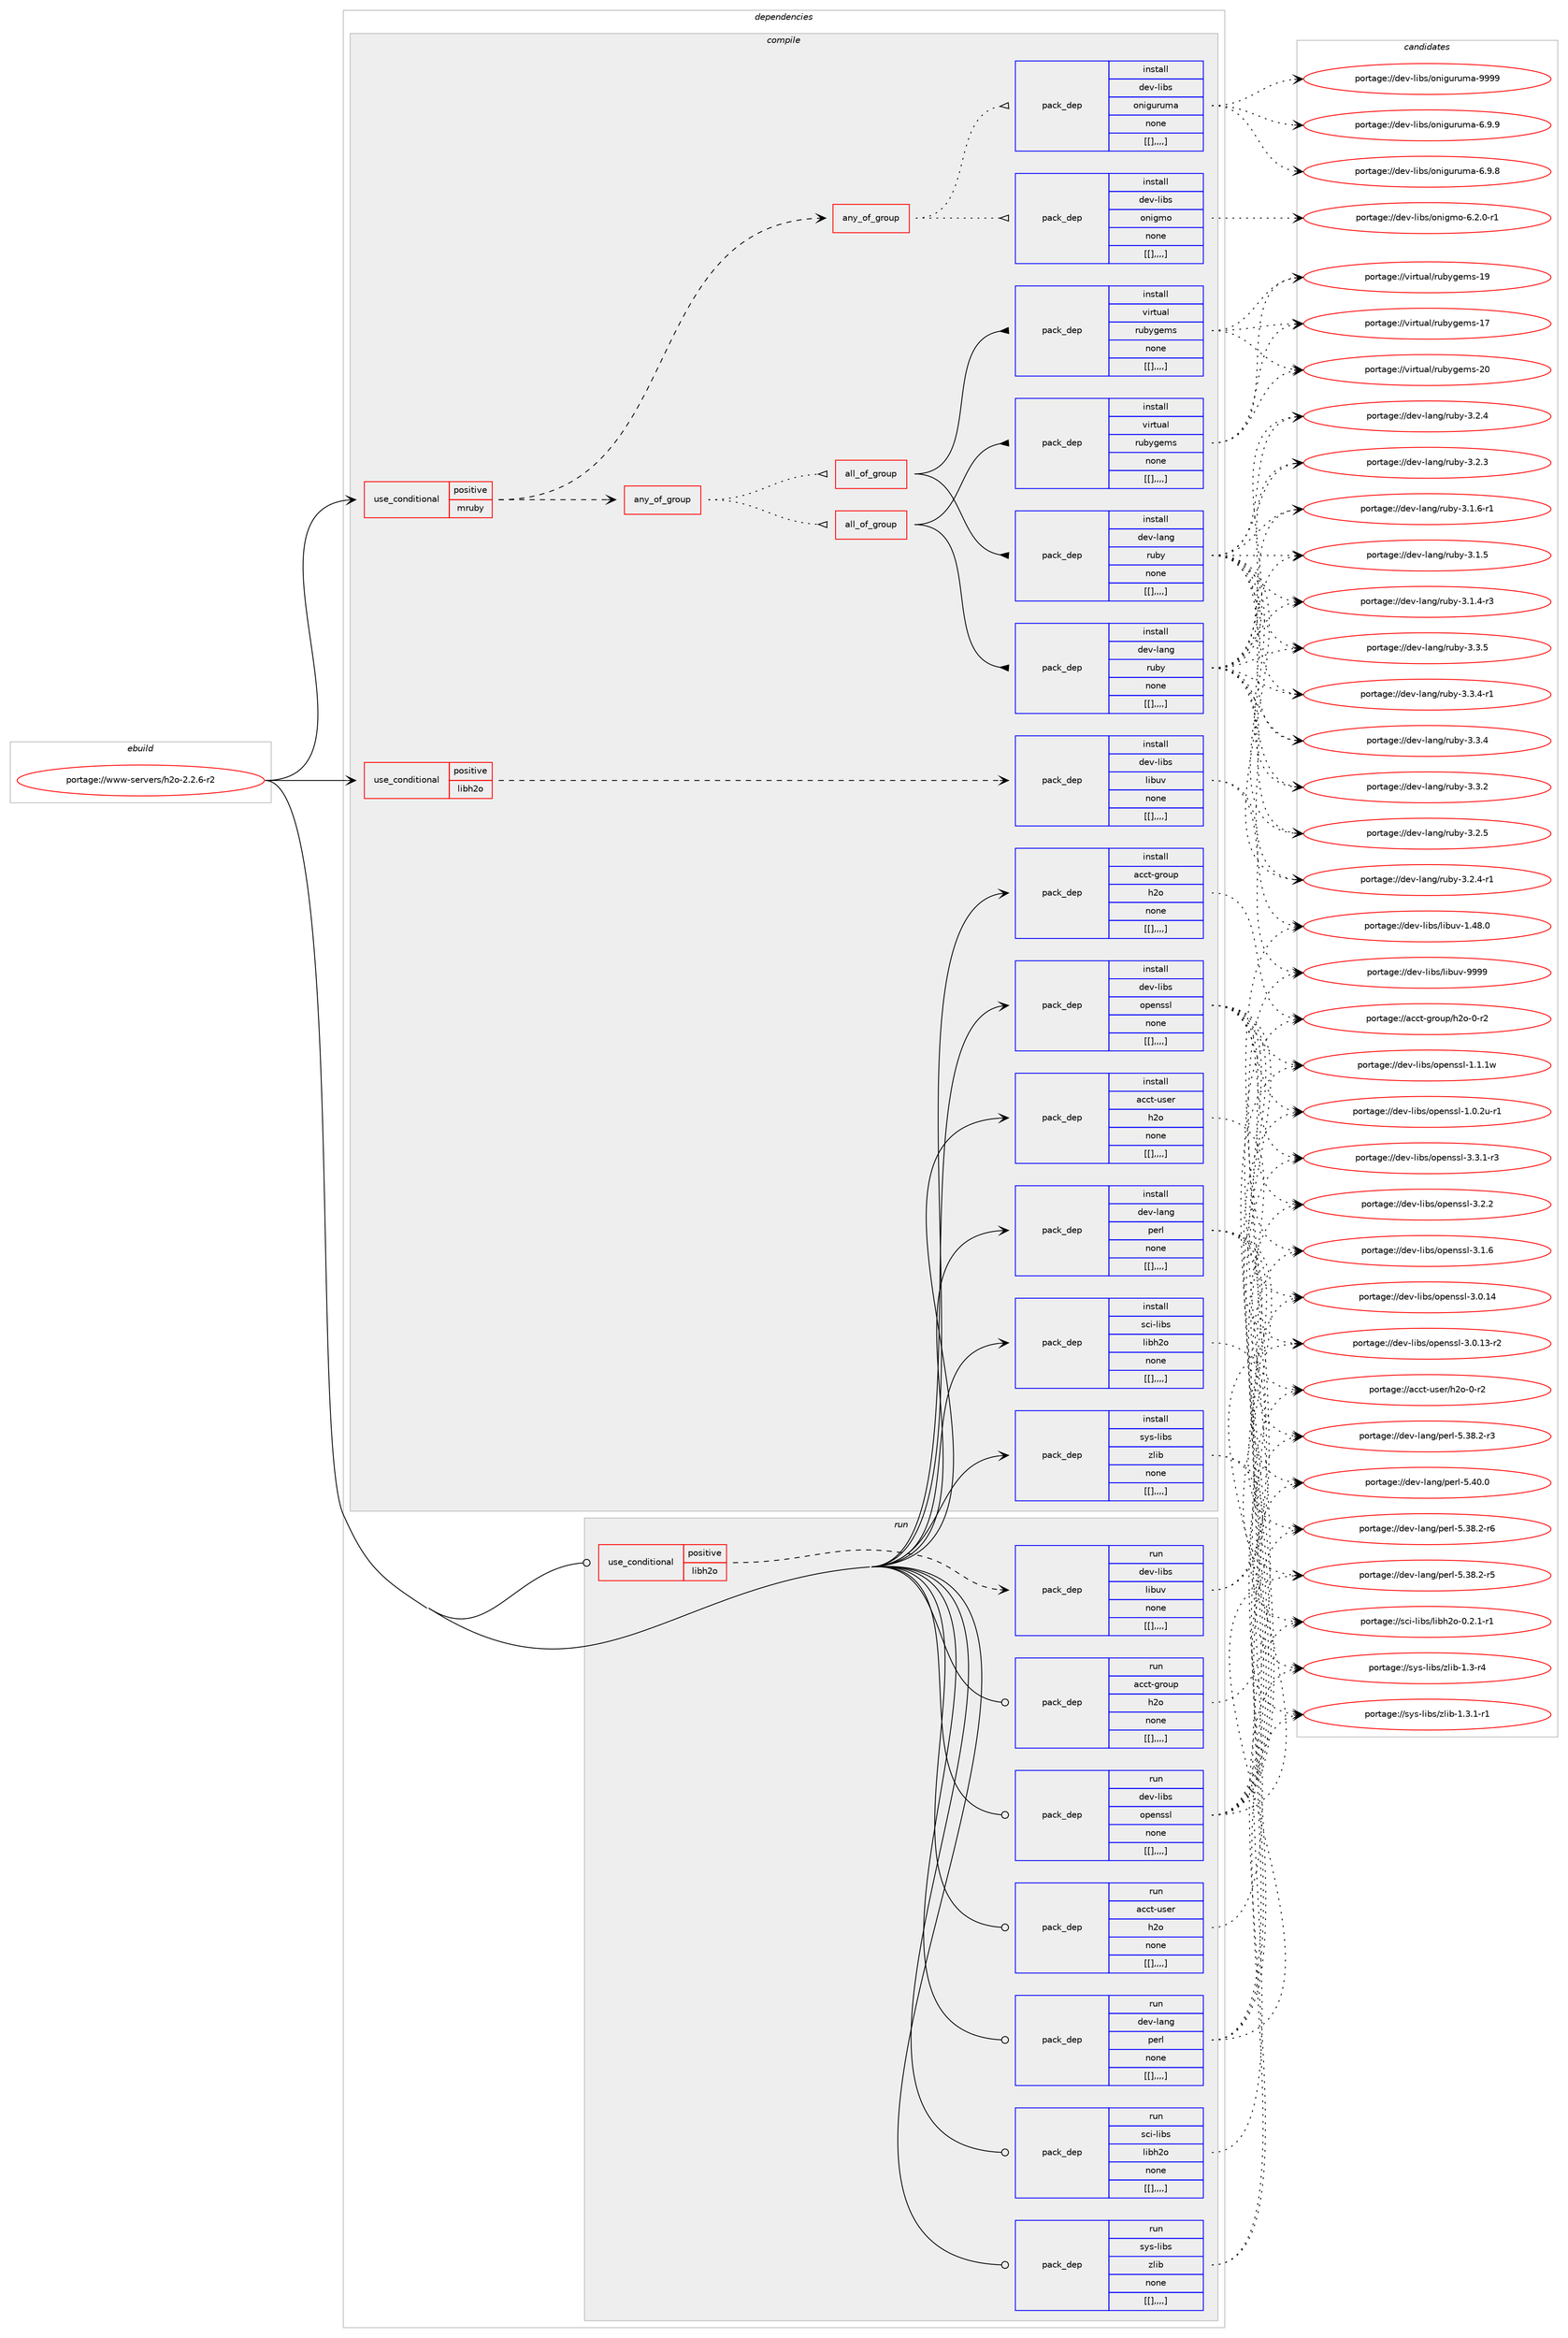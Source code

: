 digraph prolog {

# *************
# Graph options
# *************

newrank=true;
concentrate=true;
compound=true;
graph [rankdir=LR,fontname=Helvetica,fontsize=10,ranksep=1.5];#, ranksep=2.5, nodesep=0.2];
edge  [arrowhead=vee];
node  [fontname=Helvetica,fontsize=10];

# **********
# The ebuild
# **********

subgraph cluster_leftcol {
color=gray;
label=<<i>ebuild</i>>;
id [label="portage://www-servers/h2o-2.2.6-r2", color=red, width=4, href="../www-servers/h2o-2.2.6-r2.svg"];
}

# ****************
# The dependencies
# ****************

subgraph cluster_midcol {
color=gray;
label=<<i>dependencies</i>>;
subgraph cluster_compile {
fillcolor="#eeeeee";
style=filled;
label=<<i>compile</i>>;
subgraph cond125530 {
dependency471901 [label=<<TABLE BORDER="0" CELLBORDER="1" CELLSPACING="0" CELLPADDING="4"><TR><TD ROWSPAN="3" CELLPADDING="10">use_conditional</TD></TR><TR><TD>positive</TD></TR><TR><TD>libh2o</TD></TR></TABLE>>, shape=none, color=red];
subgraph pack342872 {
dependency471902 [label=<<TABLE BORDER="0" CELLBORDER="1" CELLSPACING="0" CELLPADDING="4" WIDTH="220"><TR><TD ROWSPAN="6" CELLPADDING="30">pack_dep</TD></TR><TR><TD WIDTH="110">install</TD></TR><TR><TD>dev-libs</TD></TR><TR><TD>libuv</TD></TR><TR><TD>none</TD></TR><TR><TD>[[],,,,]</TD></TR></TABLE>>, shape=none, color=blue];
}
dependency471901:e -> dependency471902:w [weight=20,style="dashed",arrowhead="vee"];
}
id:e -> dependency471901:w [weight=20,style="solid",arrowhead="vee"];
subgraph cond125531 {
dependency471903 [label=<<TABLE BORDER="0" CELLBORDER="1" CELLSPACING="0" CELLPADDING="4"><TR><TD ROWSPAN="3" CELLPADDING="10">use_conditional</TD></TR><TR><TD>positive</TD></TR><TR><TD>mruby</TD></TR></TABLE>>, shape=none, color=red];
subgraph any3279 {
dependency471904 [label=<<TABLE BORDER="0" CELLBORDER="1" CELLSPACING="0" CELLPADDING="4"><TR><TD CELLPADDING="10">any_of_group</TD></TR></TABLE>>, shape=none, color=red];subgraph all223 {
dependency471905 [label=<<TABLE BORDER="0" CELLBORDER="1" CELLSPACING="0" CELLPADDING="4"><TR><TD CELLPADDING="10">all_of_group</TD></TR></TABLE>>, shape=none, color=red];subgraph pack342873 {
dependency471906 [label=<<TABLE BORDER="0" CELLBORDER="1" CELLSPACING="0" CELLPADDING="4" WIDTH="220"><TR><TD ROWSPAN="6" CELLPADDING="30">pack_dep</TD></TR><TR><TD WIDTH="110">install</TD></TR><TR><TD>dev-lang</TD></TR><TR><TD>ruby</TD></TR><TR><TD>none</TD></TR><TR><TD>[[],,,,]</TD></TR></TABLE>>, shape=none, color=blue];
}
dependency471905:e -> dependency471906:w [weight=20,style="solid",arrowhead="inv"];
subgraph pack342874 {
dependency471907 [label=<<TABLE BORDER="0" CELLBORDER="1" CELLSPACING="0" CELLPADDING="4" WIDTH="220"><TR><TD ROWSPAN="6" CELLPADDING="30">pack_dep</TD></TR><TR><TD WIDTH="110">install</TD></TR><TR><TD>virtual</TD></TR><TR><TD>rubygems</TD></TR><TR><TD>none</TD></TR><TR><TD>[[],,,,]</TD></TR></TABLE>>, shape=none, color=blue];
}
dependency471905:e -> dependency471907:w [weight=20,style="solid",arrowhead="inv"];
}
dependency471904:e -> dependency471905:w [weight=20,style="dotted",arrowhead="oinv"];
subgraph all224 {
dependency471908 [label=<<TABLE BORDER="0" CELLBORDER="1" CELLSPACING="0" CELLPADDING="4"><TR><TD CELLPADDING="10">all_of_group</TD></TR></TABLE>>, shape=none, color=red];subgraph pack342875 {
dependency471909 [label=<<TABLE BORDER="0" CELLBORDER="1" CELLSPACING="0" CELLPADDING="4" WIDTH="220"><TR><TD ROWSPAN="6" CELLPADDING="30">pack_dep</TD></TR><TR><TD WIDTH="110">install</TD></TR><TR><TD>dev-lang</TD></TR><TR><TD>ruby</TD></TR><TR><TD>none</TD></TR><TR><TD>[[],,,,]</TD></TR></TABLE>>, shape=none, color=blue];
}
dependency471908:e -> dependency471909:w [weight=20,style="solid",arrowhead="inv"];
subgraph pack342876 {
dependency471910 [label=<<TABLE BORDER="0" CELLBORDER="1" CELLSPACING="0" CELLPADDING="4" WIDTH="220"><TR><TD ROWSPAN="6" CELLPADDING="30">pack_dep</TD></TR><TR><TD WIDTH="110">install</TD></TR><TR><TD>virtual</TD></TR><TR><TD>rubygems</TD></TR><TR><TD>none</TD></TR><TR><TD>[[],,,,]</TD></TR></TABLE>>, shape=none, color=blue];
}
dependency471908:e -> dependency471910:w [weight=20,style="solid",arrowhead="inv"];
}
dependency471904:e -> dependency471908:w [weight=20,style="dotted",arrowhead="oinv"];
}
dependency471903:e -> dependency471904:w [weight=20,style="dashed",arrowhead="vee"];
subgraph any3280 {
dependency471911 [label=<<TABLE BORDER="0" CELLBORDER="1" CELLSPACING="0" CELLPADDING="4"><TR><TD CELLPADDING="10">any_of_group</TD></TR></TABLE>>, shape=none, color=red];subgraph pack342877 {
dependency471912 [label=<<TABLE BORDER="0" CELLBORDER="1" CELLSPACING="0" CELLPADDING="4" WIDTH="220"><TR><TD ROWSPAN="6" CELLPADDING="30">pack_dep</TD></TR><TR><TD WIDTH="110">install</TD></TR><TR><TD>dev-libs</TD></TR><TR><TD>onigmo</TD></TR><TR><TD>none</TD></TR><TR><TD>[[],,,,]</TD></TR></TABLE>>, shape=none, color=blue];
}
dependency471911:e -> dependency471912:w [weight=20,style="dotted",arrowhead="oinv"];
subgraph pack342878 {
dependency471913 [label=<<TABLE BORDER="0" CELLBORDER="1" CELLSPACING="0" CELLPADDING="4" WIDTH="220"><TR><TD ROWSPAN="6" CELLPADDING="30">pack_dep</TD></TR><TR><TD WIDTH="110">install</TD></TR><TR><TD>dev-libs</TD></TR><TR><TD>oniguruma</TD></TR><TR><TD>none</TD></TR><TR><TD>[[],,,,]</TD></TR></TABLE>>, shape=none, color=blue];
}
dependency471911:e -> dependency471913:w [weight=20,style="dotted",arrowhead="oinv"];
}
dependency471903:e -> dependency471911:w [weight=20,style="dashed",arrowhead="vee"];
}
id:e -> dependency471903:w [weight=20,style="solid",arrowhead="vee"];
subgraph pack342879 {
dependency471914 [label=<<TABLE BORDER="0" CELLBORDER="1" CELLSPACING="0" CELLPADDING="4" WIDTH="220"><TR><TD ROWSPAN="6" CELLPADDING="30">pack_dep</TD></TR><TR><TD WIDTH="110">install</TD></TR><TR><TD>acct-group</TD></TR><TR><TD>h2o</TD></TR><TR><TD>none</TD></TR><TR><TD>[[],,,,]</TD></TR></TABLE>>, shape=none, color=blue];
}
id:e -> dependency471914:w [weight=20,style="solid",arrowhead="vee"];
subgraph pack342880 {
dependency471915 [label=<<TABLE BORDER="0" CELLBORDER="1" CELLSPACING="0" CELLPADDING="4" WIDTH="220"><TR><TD ROWSPAN="6" CELLPADDING="30">pack_dep</TD></TR><TR><TD WIDTH="110">install</TD></TR><TR><TD>acct-user</TD></TR><TR><TD>h2o</TD></TR><TR><TD>none</TD></TR><TR><TD>[[],,,,]</TD></TR></TABLE>>, shape=none, color=blue];
}
id:e -> dependency471915:w [weight=20,style="solid",arrowhead="vee"];
subgraph pack342881 {
dependency471916 [label=<<TABLE BORDER="0" CELLBORDER="1" CELLSPACING="0" CELLPADDING="4" WIDTH="220"><TR><TD ROWSPAN="6" CELLPADDING="30">pack_dep</TD></TR><TR><TD WIDTH="110">install</TD></TR><TR><TD>dev-lang</TD></TR><TR><TD>perl</TD></TR><TR><TD>none</TD></TR><TR><TD>[[],,,,]</TD></TR></TABLE>>, shape=none, color=blue];
}
id:e -> dependency471916:w [weight=20,style="solid",arrowhead="vee"];
subgraph pack342882 {
dependency471917 [label=<<TABLE BORDER="0" CELLBORDER="1" CELLSPACING="0" CELLPADDING="4" WIDTH="220"><TR><TD ROWSPAN="6" CELLPADDING="30">pack_dep</TD></TR><TR><TD WIDTH="110">install</TD></TR><TR><TD>dev-libs</TD></TR><TR><TD>openssl</TD></TR><TR><TD>none</TD></TR><TR><TD>[[],,,,]</TD></TR></TABLE>>, shape=none, color=blue];
}
id:e -> dependency471917:w [weight=20,style="solid",arrowhead="vee"];
subgraph pack342883 {
dependency471918 [label=<<TABLE BORDER="0" CELLBORDER="1" CELLSPACING="0" CELLPADDING="4" WIDTH="220"><TR><TD ROWSPAN="6" CELLPADDING="30">pack_dep</TD></TR><TR><TD WIDTH="110">install</TD></TR><TR><TD>sys-libs</TD></TR><TR><TD>zlib</TD></TR><TR><TD>none</TD></TR><TR><TD>[[],,,,]</TD></TR></TABLE>>, shape=none, color=blue];
}
id:e -> dependency471918:w [weight=20,style="solid",arrowhead="vee"];
subgraph pack342884 {
dependency471919 [label=<<TABLE BORDER="0" CELLBORDER="1" CELLSPACING="0" CELLPADDING="4" WIDTH="220"><TR><TD ROWSPAN="6" CELLPADDING="30">pack_dep</TD></TR><TR><TD WIDTH="110">install</TD></TR><TR><TD>sci-libs</TD></TR><TR><TD>libh2o</TD></TR><TR><TD>none</TD></TR><TR><TD>[[],,,,]</TD></TR></TABLE>>, shape=none, color=blue];
}
id:e -> dependency471919:w [weight=20,style="solid",arrowhead="vee"];
}
subgraph cluster_compileandrun {
fillcolor="#eeeeee";
style=filled;
label=<<i>compile and run</i>>;
}
subgraph cluster_run {
fillcolor="#eeeeee";
style=filled;
label=<<i>run</i>>;
subgraph cond125532 {
dependency471920 [label=<<TABLE BORDER="0" CELLBORDER="1" CELLSPACING="0" CELLPADDING="4"><TR><TD ROWSPAN="3" CELLPADDING="10">use_conditional</TD></TR><TR><TD>positive</TD></TR><TR><TD>libh2o</TD></TR></TABLE>>, shape=none, color=red];
subgraph pack342885 {
dependency471921 [label=<<TABLE BORDER="0" CELLBORDER="1" CELLSPACING="0" CELLPADDING="4" WIDTH="220"><TR><TD ROWSPAN="6" CELLPADDING="30">pack_dep</TD></TR><TR><TD WIDTH="110">run</TD></TR><TR><TD>dev-libs</TD></TR><TR><TD>libuv</TD></TR><TR><TD>none</TD></TR><TR><TD>[[],,,,]</TD></TR></TABLE>>, shape=none, color=blue];
}
dependency471920:e -> dependency471921:w [weight=20,style="dashed",arrowhead="vee"];
}
id:e -> dependency471920:w [weight=20,style="solid",arrowhead="odot"];
subgraph pack342886 {
dependency471922 [label=<<TABLE BORDER="0" CELLBORDER="1" CELLSPACING="0" CELLPADDING="4" WIDTH="220"><TR><TD ROWSPAN="6" CELLPADDING="30">pack_dep</TD></TR><TR><TD WIDTH="110">run</TD></TR><TR><TD>acct-group</TD></TR><TR><TD>h2o</TD></TR><TR><TD>none</TD></TR><TR><TD>[[],,,,]</TD></TR></TABLE>>, shape=none, color=blue];
}
id:e -> dependency471922:w [weight=20,style="solid",arrowhead="odot"];
subgraph pack342887 {
dependency471923 [label=<<TABLE BORDER="0" CELLBORDER="1" CELLSPACING="0" CELLPADDING="4" WIDTH="220"><TR><TD ROWSPAN="6" CELLPADDING="30">pack_dep</TD></TR><TR><TD WIDTH="110">run</TD></TR><TR><TD>acct-user</TD></TR><TR><TD>h2o</TD></TR><TR><TD>none</TD></TR><TR><TD>[[],,,,]</TD></TR></TABLE>>, shape=none, color=blue];
}
id:e -> dependency471923:w [weight=20,style="solid",arrowhead="odot"];
subgraph pack342888 {
dependency471924 [label=<<TABLE BORDER="0" CELLBORDER="1" CELLSPACING="0" CELLPADDING="4" WIDTH="220"><TR><TD ROWSPAN="6" CELLPADDING="30">pack_dep</TD></TR><TR><TD WIDTH="110">run</TD></TR><TR><TD>dev-lang</TD></TR><TR><TD>perl</TD></TR><TR><TD>none</TD></TR><TR><TD>[[],,,,]</TD></TR></TABLE>>, shape=none, color=blue];
}
id:e -> dependency471924:w [weight=20,style="solid",arrowhead="odot"];
subgraph pack342889 {
dependency471925 [label=<<TABLE BORDER="0" CELLBORDER="1" CELLSPACING="0" CELLPADDING="4" WIDTH="220"><TR><TD ROWSPAN="6" CELLPADDING="30">pack_dep</TD></TR><TR><TD WIDTH="110">run</TD></TR><TR><TD>dev-libs</TD></TR><TR><TD>openssl</TD></TR><TR><TD>none</TD></TR><TR><TD>[[],,,,]</TD></TR></TABLE>>, shape=none, color=blue];
}
id:e -> dependency471925:w [weight=20,style="solid",arrowhead="odot"];
subgraph pack342890 {
dependency471926 [label=<<TABLE BORDER="0" CELLBORDER="1" CELLSPACING="0" CELLPADDING="4" WIDTH="220"><TR><TD ROWSPAN="6" CELLPADDING="30">pack_dep</TD></TR><TR><TD WIDTH="110">run</TD></TR><TR><TD>sys-libs</TD></TR><TR><TD>zlib</TD></TR><TR><TD>none</TD></TR><TR><TD>[[],,,,]</TD></TR></TABLE>>, shape=none, color=blue];
}
id:e -> dependency471926:w [weight=20,style="solid",arrowhead="odot"];
subgraph pack342891 {
dependency471927 [label=<<TABLE BORDER="0" CELLBORDER="1" CELLSPACING="0" CELLPADDING="4" WIDTH="220"><TR><TD ROWSPAN="6" CELLPADDING="30">pack_dep</TD></TR><TR><TD WIDTH="110">run</TD></TR><TR><TD>sci-libs</TD></TR><TR><TD>libh2o</TD></TR><TR><TD>none</TD></TR><TR><TD>[[],,,,]</TD></TR></TABLE>>, shape=none, color=blue];
}
id:e -> dependency471927:w [weight=20,style="solid",arrowhead="odot"];
}
}

# **************
# The candidates
# **************

subgraph cluster_choices {
rank=same;
color=gray;
label=<<i>candidates</i>>;

subgraph choice342872 {
color=black;
nodesep=1;
choice100101118451081059811547108105981171184557575757 [label="portage://dev-libs/libuv-9999", color=red, width=4,href="../dev-libs/libuv-9999.svg"];
choice1001011184510810598115471081059811711845494652564648 [label="portage://dev-libs/libuv-1.48.0", color=red, width=4,href="../dev-libs/libuv-1.48.0.svg"];
dependency471902:e -> choice100101118451081059811547108105981171184557575757:w [style=dotted,weight="100"];
dependency471902:e -> choice1001011184510810598115471081059811711845494652564648:w [style=dotted,weight="100"];
}
subgraph choice342873 {
color=black;
nodesep=1;
choice10010111845108971101034711411798121455146514653 [label="portage://dev-lang/ruby-3.3.5", color=red, width=4,href="../dev-lang/ruby-3.3.5.svg"];
choice100101118451089711010347114117981214551465146524511449 [label="portage://dev-lang/ruby-3.3.4-r1", color=red, width=4,href="../dev-lang/ruby-3.3.4-r1.svg"];
choice10010111845108971101034711411798121455146514652 [label="portage://dev-lang/ruby-3.3.4", color=red, width=4,href="../dev-lang/ruby-3.3.4.svg"];
choice10010111845108971101034711411798121455146514650 [label="portage://dev-lang/ruby-3.3.2", color=red, width=4,href="../dev-lang/ruby-3.3.2.svg"];
choice10010111845108971101034711411798121455146504653 [label="portage://dev-lang/ruby-3.2.5", color=red, width=4,href="../dev-lang/ruby-3.2.5.svg"];
choice100101118451089711010347114117981214551465046524511449 [label="portage://dev-lang/ruby-3.2.4-r1", color=red, width=4,href="../dev-lang/ruby-3.2.4-r1.svg"];
choice10010111845108971101034711411798121455146504652 [label="portage://dev-lang/ruby-3.2.4", color=red, width=4,href="../dev-lang/ruby-3.2.4.svg"];
choice10010111845108971101034711411798121455146504651 [label="portage://dev-lang/ruby-3.2.3", color=red, width=4,href="../dev-lang/ruby-3.2.3.svg"];
choice100101118451089711010347114117981214551464946544511449 [label="portage://dev-lang/ruby-3.1.6-r1", color=red, width=4,href="../dev-lang/ruby-3.1.6-r1.svg"];
choice10010111845108971101034711411798121455146494653 [label="portage://dev-lang/ruby-3.1.5", color=red, width=4,href="../dev-lang/ruby-3.1.5.svg"];
choice100101118451089711010347114117981214551464946524511451 [label="portage://dev-lang/ruby-3.1.4-r3", color=red, width=4,href="../dev-lang/ruby-3.1.4-r3.svg"];
dependency471906:e -> choice10010111845108971101034711411798121455146514653:w [style=dotted,weight="100"];
dependency471906:e -> choice100101118451089711010347114117981214551465146524511449:w [style=dotted,weight="100"];
dependency471906:e -> choice10010111845108971101034711411798121455146514652:w [style=dotted,weight="100"];
dependency471906:e -> choice10010111845108971101034711411798121455146514650:w [style=dotted,weight="100"];
dependency471906:e -> choice10010111845108971101034711411798121455146504653:w [style=dotted,weight="100"];
dependency471906:e -> choice100101118451089711010347114117981214551465046524511449:w [style=dotted,weight="100"];
dependency471906:e -> choice10010111845108971101034711411798121455146504652:w [style=dotted,weight="100"];
dependency471906:e -> choice10010111845108971101034711411798121455146504651:w [style=dotted,weight="100"];
dependency471906:e -> choice100101118451089711010347114117981214551464946544511449:w [style=dotted,weight="100"];
dependency471906:e -> choice10010111845108971101034711411798121455146494653:w [style=dotted,weight="100"];
dependency471906:e -> choice100101118451089711010347114117981214551464946524511451:w [style=dotted,weight="100"];
}
subgraph choice342874 {
color=black;
nodesep=1;
choice118105114116117971084711411798121103101109115455048 [label="portage://virtual/rubygems-20", color=red, width=4,href="../virtual/rubygems-20.svg"];
choice118105114116117971084711411798121103101109115454957 [label="portage://virtual/rubygems-19", color=red, width=4,href="../virtual/rubygems-19.svg"];
choice118105114116117971084711411798121103101109115454955 [label="portage://virtual/rubygems-17", color=red, width=4,href="../virtual/rubygems-17.svg"];
dependency471907:e -> choice118105114116117971084711411798121103101109115455048:w [style=dotted,weight="100"];
dependency471907:e -> choice118105114116117971084711411798121103101109115454957:w [style=dotted,weight="100"];
dependency471907:e -> choice118105114116117971084711411798121103101109115454955:w [style=dotted,weight="100"];
}
subgraph choice342875 {
color=black;
nodesep=1;
choice10010111845108971101034711411798121455146514653 [label="portage://dev-lang/ruby-3.3.5", color=red, width=4,href="../dev-lang/ruby-3.3.5.svg"];
choice100101118451089711010347114117981214551465146524511449 [label="portage://dev-lang/ruby-3.3.4-r1", color=red, width=4,href="../dev-lang/ruby-3.3.4-r1.svg"];
choice10010111845108971101034711411798121455146514652 [label="portage://dev-lang/ruby-3.3.4", color=red, width=4,href="../dev-lang/ruby-3.3.4.svg"];
choice10010111845108971101034711411798121455146514650 [label="portage://dev-lang/ruby-3.3.2", color=red, width=4,href="../dev-lang/ruby-3.3.2.svg"];
choice10010111845108971101034711411798121455146504653 [label="portage://dev-lang/ruby-3.2.5", color=red, width=4,href="../dev-lang/ruby-3.2.5.svg"];
choice100101118451089711010347114117981214551465046524511449 [label="portage://dev-lang/ruby-3.2.4-r1", color=red, width=4,href="../dev-lang/ruby-3.2.4-r1.svg"];
choice10010111845108971101034711411798121455146504652 [label="portage://dev-lang/ruby-3.2.4", color=red, width=4,href="../dev-lang/ruby-3.2.4.svg"];
choice10010111845108971101034711411798121455146504651 [label="portage://dev-lang/ruby-3.2.3", color=red, width=4,href="../dev-lang/ruby-3.2.3.svg"];
choice100101118451089711010347114117981214551464946544511449 [label="portage://dev-lang/ruby-3.1.6-r1", color=red, width=4,href="../dev-lang/ruby-3.1.6-r1.svg"];
choice10010111845108971101034711411798121455146494653 [label="portage://dev-lang/ruby-3.1.5", color=red, width=4,href="../dev-lang/ruby-3.1.5.svg"];
choice100101118451089711010347114117981214551464946524511451 [label="portage://dev-lang/ruby-3.1.4-r3", color=red, width=4,href="../dev-lang/ruby-3.1.4-r3.svg"];
dependency471909:e -> choice10010111845108971101034711411798121455146514653:w [style=dotted,weight="100"];
dependency471909:e -> choice100101118451089711010347114117981214551465146524511449:w [style=dotted,weight="100"];
dependency471909:e -> choice10010111845108971101034711411798121455146514652:w [style=dotted,weight="100"];
dependency471909:e -> choice10010111845108971101034711411798121455146514650:w [style=dotted,weight="100"];
dependency471909:e -> choice10010111845108971101034711411798121455146504653:w [style=dotted,weight="100"];
dependency471909:e -> choice100101118451089711010347114117981214551465046524511449:w [style=dotted,weight="100"];
dependency471909:e -> choice10010111845108971101034711411798121455146504652:w [style=dotted,weight="100"];
dependency471909:e -> choice10010111845108971101034711411798121455146504651:w [style=dotted,weight="100"];
dependency471909:e -> choice100101118451089711010347114117981214551464946544511449:w [style=dotted,weight="100"];
dependency471909:e -> choice10010111845108971101034711411798121455146494653:w [style=dotted,weight="100"];
dependency471909:e -> choice100101118451089711010347114117981214551464946524511451:w [style=dotted,weight="100"];
}
subgraph choice342876 {
color=black;
nodesep=1;
choice118105114116117971084711411798121103101109115455048 [label="portage://virtual/rubygems-20", color=red, width=4,href="../virtual/rubygems-20.svg"];
choice118105114116117971084711411798121103101109115454957 [label="portage://virtual/rubygems-19", color=red, width=4,href="../virtual/rubygems-19.svg"];
choice118105114116117971084711411798121103101109115454955 [label="portage://virtual/rubygems-17", color=red, width=4,href="../virtual/rubygems-17.svg"];
dependency471910:e -> choice118105114116117971084711411798121103101109115455048:w [style=dotted,weight="100"];
dependency471910:e -> choice118105114116117971084711411798121103101109115454957:w [style=dotted,weight="100"];
dependency471910:e -> choice118105114116117971084711411798121103101109115454955:w [style=dotted,weight="100"];
}
subgraph choice342877 {
color=black;
nodesep=1;
choice1001011184510810598115471111101051031091114554465046484511449 [label="portage://dev-libs/onigmo-6.2.0-r1", color=red, width=4,href="../dev-libs/onigmo-6.2.0-r1.svg"];
dependency471912:e -> choice1001011184510810598115471111101051031091114554465046484511449:w [style=dotted,weight="100"];
}
subgraph choice342878 {
color=black;
nodesep=1;
choice100101118451081059811547111110105103117114117109974557575757 [label="portage://dev-libs/oniguruma-9999", color=red, width=4,href="../dev-libs/oniguruma-9999.svg"];
choice10010111845108105981154711111010510311711411710997455446574657 [label="portage://dev-libs/oniguruma-6.9.9", color=red, width=4,href="../dev-libs/oniguruma-6.9.9.svg"];
choice10010111845108105981154711111010510311711411710997455446574656 [label="portage://dev-libs/oniguruma-6.9.8", color=red, width=4,href="../dev-libs/oniguruma-6.9.8.svg"];
dependency471913:e -> choice100101118451081059811547111110105103117114117109974557575757:w [style=dotted,weight="100"];
dependency471913:e -> choice10010111845108105981154711111010510311711411710997455446574657:w [style=dotted,weight="100"];
dependency471913:e -> choice10010111845108105981154711111010510311711411710997455446574656:w [style=dotted,weight="100"];
}
subgraph choice342879 {
color=black;
nodesep=1;
choice97999911645103114111117112471045011145484511450 [label="portage://acct-group/h2o-0-r2", color=red, width=4,href="../acct-group/h2o-0-r2.svg"];
dependency471914:e -> choice97999911645103114111117112471045011145484511450:w [style=dotted,weight="100"];
}
subgraph choice342880 {
color=black;
nodesep=1;
choice97999911645117115101114471045011145484511450 [label="portage://acct-user/h2o-0-r2", color=red, width=4,href="../acct-user/h2o-0-r2.svg"];
dependency471915:e -> choice97999911645117115101114471045011145484511450:w [style=dotted,weight="100"];
}
subgraph choice342881 {
color=black;
nodesep=1;
choice10010111845108971101034711210111410845534652484648 [label="portage://dev-lang/perl-5.40.0", color=red, width=4,href="../dev-lang/perl-5.40.0.svg"];
choice100101118451089711010347112101114108455346515646504511454 [label="portage://dev-lang/perl-5.38.2-r6", color=red, width=4,href="../dev-lang/perl-5.38.2-r6.svg"];
choice100101118451089711010347112101114108455346515646504511453 [label="portage://dev-lang/perl-5.38.2-r5", color=red, width=4,href="../dev-lang/perl-5.38.2-r5.svg"];
choice100101118451089711010347112101114108455346515646504511451 [label="portage://dev-lang/perl-5.38.2-r3", color=red, width=4,href="../dev-lang/perl-5.38.2-r3.svg"];
dependency471916:e -> choice10010111845108971101034711210111410845534652484648:w [style=dotted,weight="100"];
dependency471916:e -> choice100101118451089711010347112101114108455346515646504511454:w [style=dotted,weight="100"];
dependency471916:e -> choice100101118451089711010347112101114108455346515646504511453:w [style=dotted,weight="100"];
dependency471916:e -> choice100101118451089711010347112101114108455346515646504511451:w [style=dotted,weight="100"];
}
subgraph choice342882 {
color=black;
nodesep=1;
choice1001011184510810598115471111121011101151151084551465146494511451 [label="portage://dev-libs/openssl-3.3.1-r3", color=red, width=4,href="../dev-libs/openssl-3.3.1-r3.svg"];
choice100101118451081059811547111112101110115115108455146504650 [label="portage://dev-libs/openssl-3.2.2", color=red, width=4,href="../dev-libs/openssl-3.2.2.svg"];
choice100101118451081059811547111112101110115115108455146494654 [label="portage://dev-libs/openssl-3.1.6", color=red, width=4,href="../dev-libs/openssl-3.1.6.svg"];
choice10010111845108105981154711111210111011511510845514648464952 [label="portage://dev-libs/openssl-3.0.14", color=red, width=4,href="../dev-libs/openssl-3.0.14.svg"];
choice100101118451081059811547111112101110115115108455146484649514511450 [label="portage://dev-libs/openssl-3.0.13-r2", color=red, width=4,href="../dev-libs/openssl-3.0.13-r2.svg"];
choice100101118451081059811547111112101110115115108454946494649119 [label="portage://dev-libs/openssl-1.1.1w", color=red, width=4,href="../dev-libs/openssl-1.1.1w.svg"];
choice1001011184510810598115471111121011101151151084549464846501174511449 [label="portage://dev-libs/openssl-1.0.2u-r1", color=red, width=4,href="../dev-libs/openssl-1.0.2u-r1.svg"];
dependency471917:e -> choice1001011184510810598115471111121011101151151084551465146494511451:w [style=dotted,weight="100"];
dependency471917:e -> choice100101118451081059811547111112101110115115108455146504650:w [style=dotted,weight="100"];
dependency471917:e -> choice100101118451081059811547111112101110115115108455146494654:w [style=dotted,weight="100"];
dependency471917:e -> choice10010111845108105981154711111210111011511510845514648464952:w [style=dotted,weight="100"];
dependency471917:e -> choice100101118451081059811547111112101110115115108455146484649514511450:w [style=dotted,weight="100"];
dependency471917:e -> choice100101118451081059811547111112101110115115108454946494649119:w [style=dotted,weight="100"];
dependency471917:e -> choice1001011184510810598115471111121011101151151084549464846501174511449:w [style=dotted,weight="100"];
}
subgraph choice342883 {
color=black;
nodesep=1;
choice115121115451081059811547122108105984549465146494511449 [label="portage://sys-libs/zlib-1.3.1-r1", color=red, width=4,href="../sys-libs/zlib-1.3.1-r1.svg"];
choice11512111545108105981154712210810598454946514511452 [label="portage://sys-libs/zlib-1.3-r4", color=red, width=4,href="../sys-libs/zlib-1.3-r4.svg"];
dependency471918:e -> choice115121115451081059811547122108105984549465146494511449:w [style=dotted,weight="100"];
dependency471918:e -> choice11512111545108105981154712210810598454946514511452:w [style=dotted,weight="100"];
}
subgraph choice342884 {
color=black;
nodesep=1;
choice1159910545108105981154710810598104501114548465046494511449 [label="portage://sci-libs/libh2o-0.2.1-r1", color=red, width=4,href="../sci-libs/libh2o-0.2.1-r1.svg"];
dependency471919:e -> choice1159910545108105981154710810598104501114548465046494511449:w [style=dotted,weight="100"];
}
subgraph choice342885 {
color=black;
nodesep=1;
choice100101118451081059811547108105981171184557575757 [label="portage://dev-libs/libuv-9999", color=red, width=4,href="../dev-libs/libuv-9999.svg"];
choice1001011184510810598115471081059811711845494652564648 [label="portage://dev-libs/libuv-1.48.0", color=red, width=4,href="../dev-libs/libuv-1.48.0.svg"];
dependency471921:e -> choice100101118451081059811547108105981171184557575757:w [style=dotted,weight="100"];
dependency471921:e -> choice1001011184510810598115471081059811711845494652564648:w [style=dotted,weight="100"];
}
subgraph choice342886 {
color=black;
nodesep=1;
choice97999911645103114111117112471045011145484511450 [label="portage://acct-group/h2o-0-r2", color=red, width=4,href="../acct-group/h2o-0-r2.svg"];
dependency471922:e -> choice97999911645103114111117112471045011145484511450:w [style=dotted,weight="100"];
}
subgraph choice342887 {
color=black;
nodesep=1;
choice97999911645117115101114471045011145484511450 [label="portage://acct-user/h2o-0-r2", color=red, width=4,href="../acct-user/h2o-0-r2.svg"];
dependency471923:e -> choice97999911645117115101114471045011145484511450:w [style=dotted,weight="100"];
}
subgraph choice342888 {
color=black;
nodesep=1;
choice10010111845108971101034711210111410845534652484648 [label="portage://dev-lang/perl-5.40.0", color=red, width=4,href="../dev-lang/perl-5.40.0.svg"];
choice100101118451089711010347112101114108455346515646504511454 [label="portage://dev-lang/perl-5.38.2-r6", color=red, width=4,href="../dev-lang/perl-5.38.2-r6.svg"];
choice100101118451089711010347112101114108455346515646504511453 [label="portage://dev-lang/perl-5.38.2-r5", color=red, width=4,href="../dev-lang/perl-5.38.2-r5.svg"];
choice100101118451089711010347112101114108455346515646504511451 [label="portage://dev-lang/perl-5.38.2-r3", color=red, width=4,href="../dev-lang/perl-5.38.2-r3.svg"];
dependency471924:e -> choice10010111845108971101034711210111410845534652484648:w [style=dotted,weight="100"];
dependency471924:e -> choice100101118451089711010347112101114108455346515646504511454:w [style=dotted,weight="100"];
dependency471924:e -> choice100101118451089711010347112101114108455346515646504511453:w [style=dotted,weight="100"];
dependency471924:e -> choice100101118451089711010347112101114108455346515646504511451:w [style=dotted,weight="100"];
}
subgraph choice342889 {
color=black;
nodesep=1;
choice1001011184510810598115471111121011101151151084551465146494511451 [label="portage://dev-libs/openssl-3.3.1-r3", color=red, width=4,href="../dev-libs/openssl-3.3.1-r3.svg"];
choice100101118451081059811547111112101110115115108455146504650 [label="portage://dev-libs/openssl-3.2.2", color=red, width=4,href="../dev-libs/openssl-3.2.2.svg"];
choice100101118451081059811547111112101110115115108455146494654 [label="portage://dev-libs/openssl-3.1.6", color=red, width=4,href="../dev-libs/openssl-3.1.6.svg"];
choice10010111845108105981154711111210111011511510845514648464952 [label="portage://dev-libs/openssl-3.0.14", color=red, width=4,href="../dev-libs/openssl-3.0.14.svg"];
choice100101118451081059811547111112101110115115108455146484649514511450 [label="portage://dev-libs/openssl-3.0.13-r2", color=red, width=4,href="../dev-libs/openssl-3.0.13-r2.svg"];
choice100101118451081059811547111112101110115115108454946494649119 [label="portage://dev-libs/openssl-1.1.1w", color=red, width=4,href="../dev-libs/openssl-1.1.1w.svg"];
choice1001011184510810598115471111121011101151151084549464846501174511449 [label="portage://dev-libs/openssl-1.0.2u-r1", color=red, width=4,href="../dev-libs/openssl-1.0.2u-r1.svg"];
dependency471925:e -> choice1001011184510810598115471111121011101151151084551465146494511451:w [style=dotted,weight="100"];
dependency471925:e -> choice100101118451081059811547111112101110115115108455146504650:w [style=dotted,weight="100"];
dependency471925:e -> choice100101118451081059811547111112101110115115108455146494654:w [style=dotted,weight="100"];
dependency471925:e -> choice10010111845108105981154711111210111011511510845514648464952:w [style=dotted,weight="100"];
dependency471925:e -> choice100101118451081059811547111112101110115115108455146484649514511450:w [style=dotted,weight="100"];
dependency471925:e -> choice100101118451081059811547111112101110115115108454946494649119:w [style=dotted,weight="100"];
dependency471925:e -> choice1001011184510810598115471111121011101151151084549464846501174511449:w [style=dotted,weight="100"];
}
subgraph choice342890 {
color=black;
nodesep=1;
choice115121115451081059811547122108105984549465146494511449 [label="portage://sys-libs/zlib-1.3.1-r1", color=red, width=4,href="../sys-libs/zlib-1.3.1-r1.svg"];
choice11512111545108105981154712210810598454946514511452 [label="portage://sys-libs/zlib-1.3-r4", color=red, width=4,href="../sys-libs/zlib-1.3-r4.svg"];
dependency471926:e -> choice115121115451081059811547122108105984549465146494511449:w [style=dotted,weight="100"];
dependency471926:e -> choice11512111545108105981154712210810598454946514511452:w [style=dotted,weight="100"];
}
subgraph choice342891 {
color=black;
nodesep=1;
choice1159910545108105981154710810598104501114548465046494511449 [label="portage://sci-libs/libh2o-0.2.1-r1", color=red, width=4,href="../sci-libs/libh2o-0.2.1-r1.svg"];
dependency471927:e -> choice1159910545108105981154710810598104501114548465046494511449:w [style=dotted,weight="100"];
}
}

}
